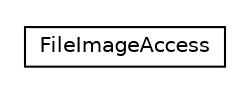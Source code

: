 #!/usr/local/bin/dot
#
# Class diagram 
# Generated by UMLGraph version R5_6_6-8-g8d7759 (http://www.umlgraph.org/)
#

digraph G {
	edge [fontname="Helvetica",fontsize=10,labelfontname="Helvetica",labelfontsize=10];
	node [fontname="Helvetica",fontsize=10,shape=plaintext];
	nodesep=0.25;
	ranksep=0.5;
	// org.dddlib.image.file.FileImageAccess
	c16769 [label=<<table title="org.dddlib.image.file.FileImageAccess" border="0" cellborder="1" cellspacing="0" cellpadding="2" port="p" href="./FileImageAccess.html">
		<tr><td><table border="0" cellspacing="0" cellpadding="1">
<tr><td align="center" balign="center"> FileImageAccess </td></tr>
		</table></td></tr>
		</table>>, URL="./FileImageAccess.html", fontname="Helvetica", fontcolor="black", fontsize=10.0];
}

